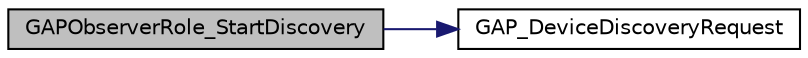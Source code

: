 digraph "GAPObserverRole_StartDiscovery"
{
  edge [fontname="Helvetica",fontsize="10",labelfontname="Helvetica",labelfontsize="10"];
  node [fontname="Helvetica",fontsize="10",shape=record];
  rankdir="LR";
  Node1 [label="GAPObserverRole_StartDiscovery",height=0.2,width=0.4,color="black", fillcolor="grey75", style="filled" fontcolor="black"];
  Node1 -> Node2 [color="midnightblue",fontsize="10",style="solid",fontname="Helvetica"];
  Node2 [label="GAP_DeviceDiscoveryRequest",height=0.2,width=0.4,color="black", fillcolor="white", style="filled",URL="$group___g_a_p___a_p_i.html#gacd309bbef61eb5f83f369d98ef1b2529",tooltip="Start a device discovery scan. "];
}
